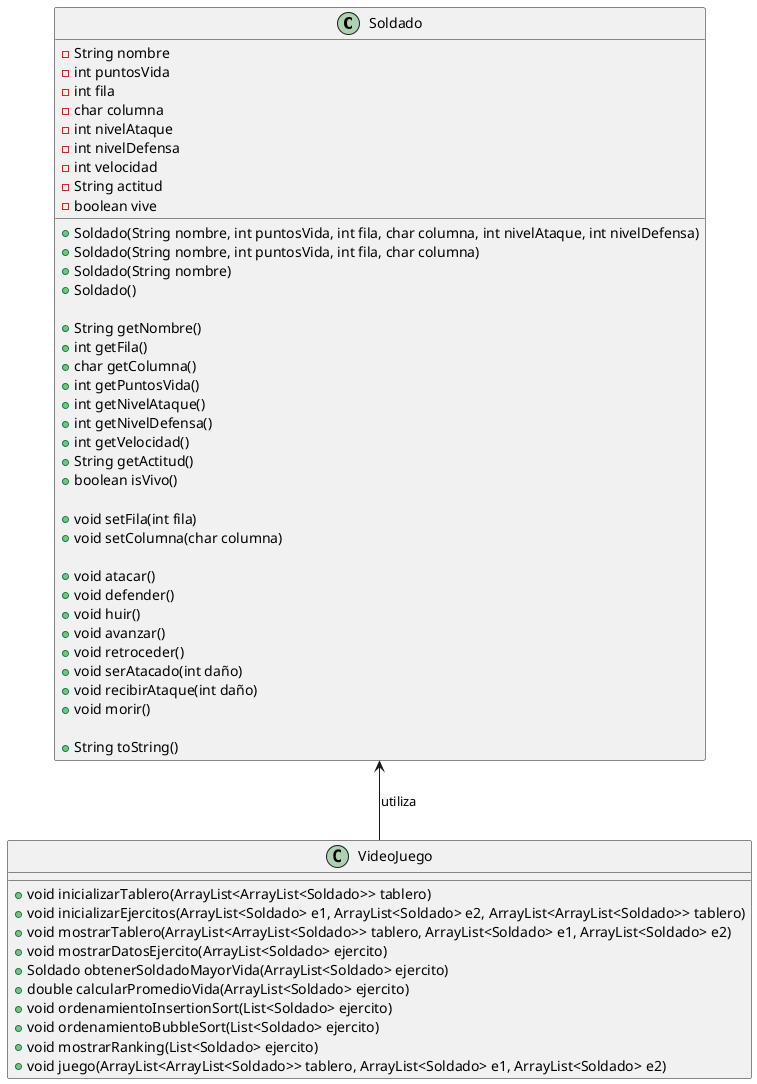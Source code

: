 @startuml Diagrama
class Soldado {
    - String nombre
    - int puntosVida
    - int fila
    - char columna
    - int nivelAtaque
    - int nivelDefensa
    - int velocidad
    - String actitud
    - boolean vive
    
    + Soldado(String nombre, int puntosVida, int fila, char columna, int nivelAtaque, int nivelDefensa)
    + Soldado(String nombre, int puntosVida, int fila, char columna)
    + Soldado(String nombre)
    + Soldado()
    
    + String getNombre()
    + int getFila()
    + char getColumna()
    + int getPuntosVida()
    + int getNivelAtaque()
    + int getNivelDefensa()
    + int getVelocidad()
    + String getActitud()
    + boolean isVivo()

    + void setFila(int fila)
    + void setColumna(char columna)

    + void atacar()
    + void defender()
    + void huir()
    + void avanzar()
    + void retroceder()
    + void serAtacado(int daño)
    + void recibirAtaque(int daño)
    + void morir()

    + String toString()
}

class VideoJuego {
    + void inicializarTablero(ArrayList<ArrayList<Soldado>> tablero)
    + void inicializarEjercitos(ArrayList<Soldado> e1, ArrayList<Soldado> e2, ArrayList<ArrayList<Soldado>> tablero)
    + void mostrarTablero(ArrayList<ArrayList<Soldado>> tablero, ArrayList<Soldado> e1, ArrayList<Soldado> e2)
    + void mostrarDatosEjercito(ArrayList<Soldado> ejercito)
    + Soldado obtenerSoldadoMayorVida(ArrayList<Soldado> ejercito)
    + double calcularPromedioVida(ArrayList<Soldado> ejercito)
    + void ordenamientoInsertionSort(List<Soldado> ejercito)
    + void ordenamientoBubbleSort(List<Soldado> ejercito)
    + void mostrarRanking(List<Soldado> ejercito)
    + void juego(ArrayList<ArrayList<Soldado>> tablero, ArrayList<Soldado> e1, ArrayList<Soldado> e2)
}

Soldado <-- VideoJuego : utiliza
@enduml